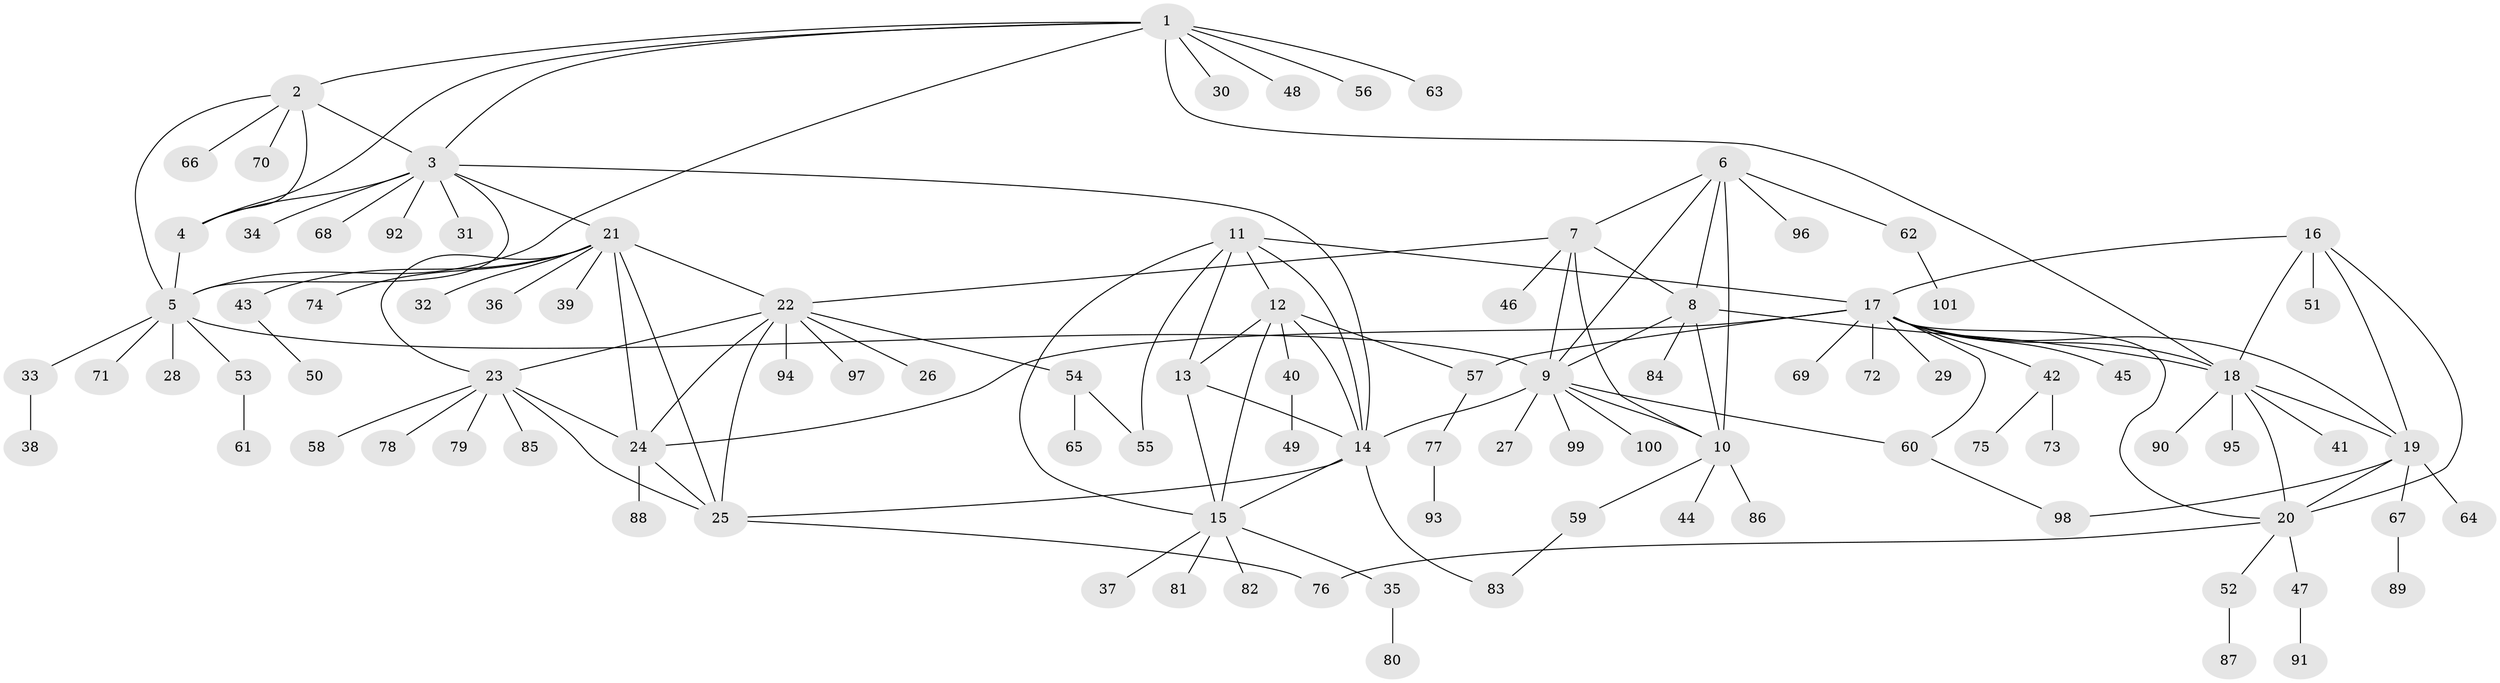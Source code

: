 // Generated by graph-tools (version 1.1) at 2025/37/03/09/25 02:37:31]
// undirected, 101 vertices, 142 edges
graph export_dot {
graph [start="1"]
  node [color=gray90,style=filled];
  1;
  2;
  3;
  4;
  5;
  6;
  7;
  8;
  9;
  10;
  11;
  12;
  13;
  14;
  15;
  16;
  17;
  18;
  19;
  20;
  21;
  22;
  23;
  24;
  25;
  26;
  27;
  28;
  29;
  30;
  31;
  32;
  33;
  34;
  35;
  36;
  37;
  38;
  39;
  40;
  41;
  42;
  43;
  44;
  45;
  46;
  47;
  48;
  49;
  50;
  51;
  52;
  53;
  54;
  55;
  56;
  57;
  58;
  59;
  60;
  61;
  62;
  63;
  64;
  65;
  66;
  67;
  68;
  69;
  70;
  71;
  72;
  73;
  74;
  75;
  76;
  77;
  78;
  79;
  80;
  81;
  82;
  83;
  84;
  85;
  86;
  87;
  88;
  89;
  90;
  91;
  92;
  93;
  94;
  95;
  96;
  97;
  98;
  99;
  100;
  101;
  1 -- 2;
  1 -- 3;
  1 -- 4;
  1 -- 5;
  1 -- 18;
  1 -- 30;
  1 -- 48;
  1 -- 56;
  1 -- 63;
  2 -- 3;
  2 -- 4;
  2 -- 5;
  2 -- 66;
  2 -- 70;
  3 -- 4;
  3 -- 5;
  3 -- 14;
  3 -- 21;
  3 -- 31;
  3 -- 34;
  3 -- 68;
  3 -- 92;
  4 -- 5;
  5 -- 9;
  5 -- 28;
  5 -- 33;
  5 -- 53;
  5 -- 71;
  6 -- 7;
  6 -- 8;
  6 -- 9;
  6 -- 10;
  6 -- 62;
  6 -- 96;
  7 -- 8;
  7 -- 9;
  7 -- 10;
  7 -- 22;
  7 -- 46;
  8 -- 9;
  8 -- 10;
  8 -- 18;
  8 -- 84;
  9 -- 10;
  9 -- 14;
  9 -- 27;
  9 -- 60;
  9 -- 99;
  9 -- 100;
  10 -- 44;
  10 -- 59;
  10 -- 86;
  11 -- 12;
  11 -- 13;
  11 -- 14;
  11 -- 15;
  11 -- 17;
  11 -- 55;
  12 -- 13;
  12 -- 14;
  12 -- 15;
  12 -- 40;
  12 -- 57;
  13 -- 14;
  13 -- 15;
  14 -- 15;
  14 -- 25;
  14 -- 83;
  15 -- 35;
  15 -- 37;
  15 -- 81;
  15 -- 82;
  16 -- 17;
  16 -- 18;
  16 -- 19;
  16 -- 20;
  16 -- 51;
  17 -- 18;
  17 -- 19;
  17 -- 20;
  17 -- 24;
  17 -- 29;
  17 -- 42;
  17 -- 45;
  17 -- 57;
  17 -- 60;
  17 -- 69;
  17 -- 72;
  18 -- 19;
  18 -- 20;
  18 -- 41;
  18 -- 90;
  18 -- 95;
  19 -- 20;
  19 -- 64;
  19 -- 67;
  19 -- 98;
  20 -- 47;
  20 -- 52;
  20 -- 76;
  21 -- 22;
  21 -- 23;
  21 -- 24;
  21 -- 25;
  21 -- 32;
  21 -- 36;
  21 -- 39;
  21 -- 43;
  21 -- 74;
  22 -- 23;
  22 -- 24;
  22 -- 25;
  22 -- 26;
  22 -- 54;
  22 -- 94;
  22 -- 97;
  23 -- 24;
  23 -- 25;
  23 -- 58;
  23 -- 78;
  23 -- 79;
  23 -- 85;
  24 -- 25;
  24 -- 88;
  25 -- 76;
  33 -- 38;
  35 -- 80;
  40 -- 49;
  42 -- 73;
  42 -- 75;
  43 -- 50;
  47 -- 91;
  52 -- 87;
  53 -- 61;
  54 -- 55;
  54 -- 65;
  57 -- 77;
  59 -- 83;
  60 -- 98;
  62 -- 101;
  67 -- 89;
  77 -- 93;
}
